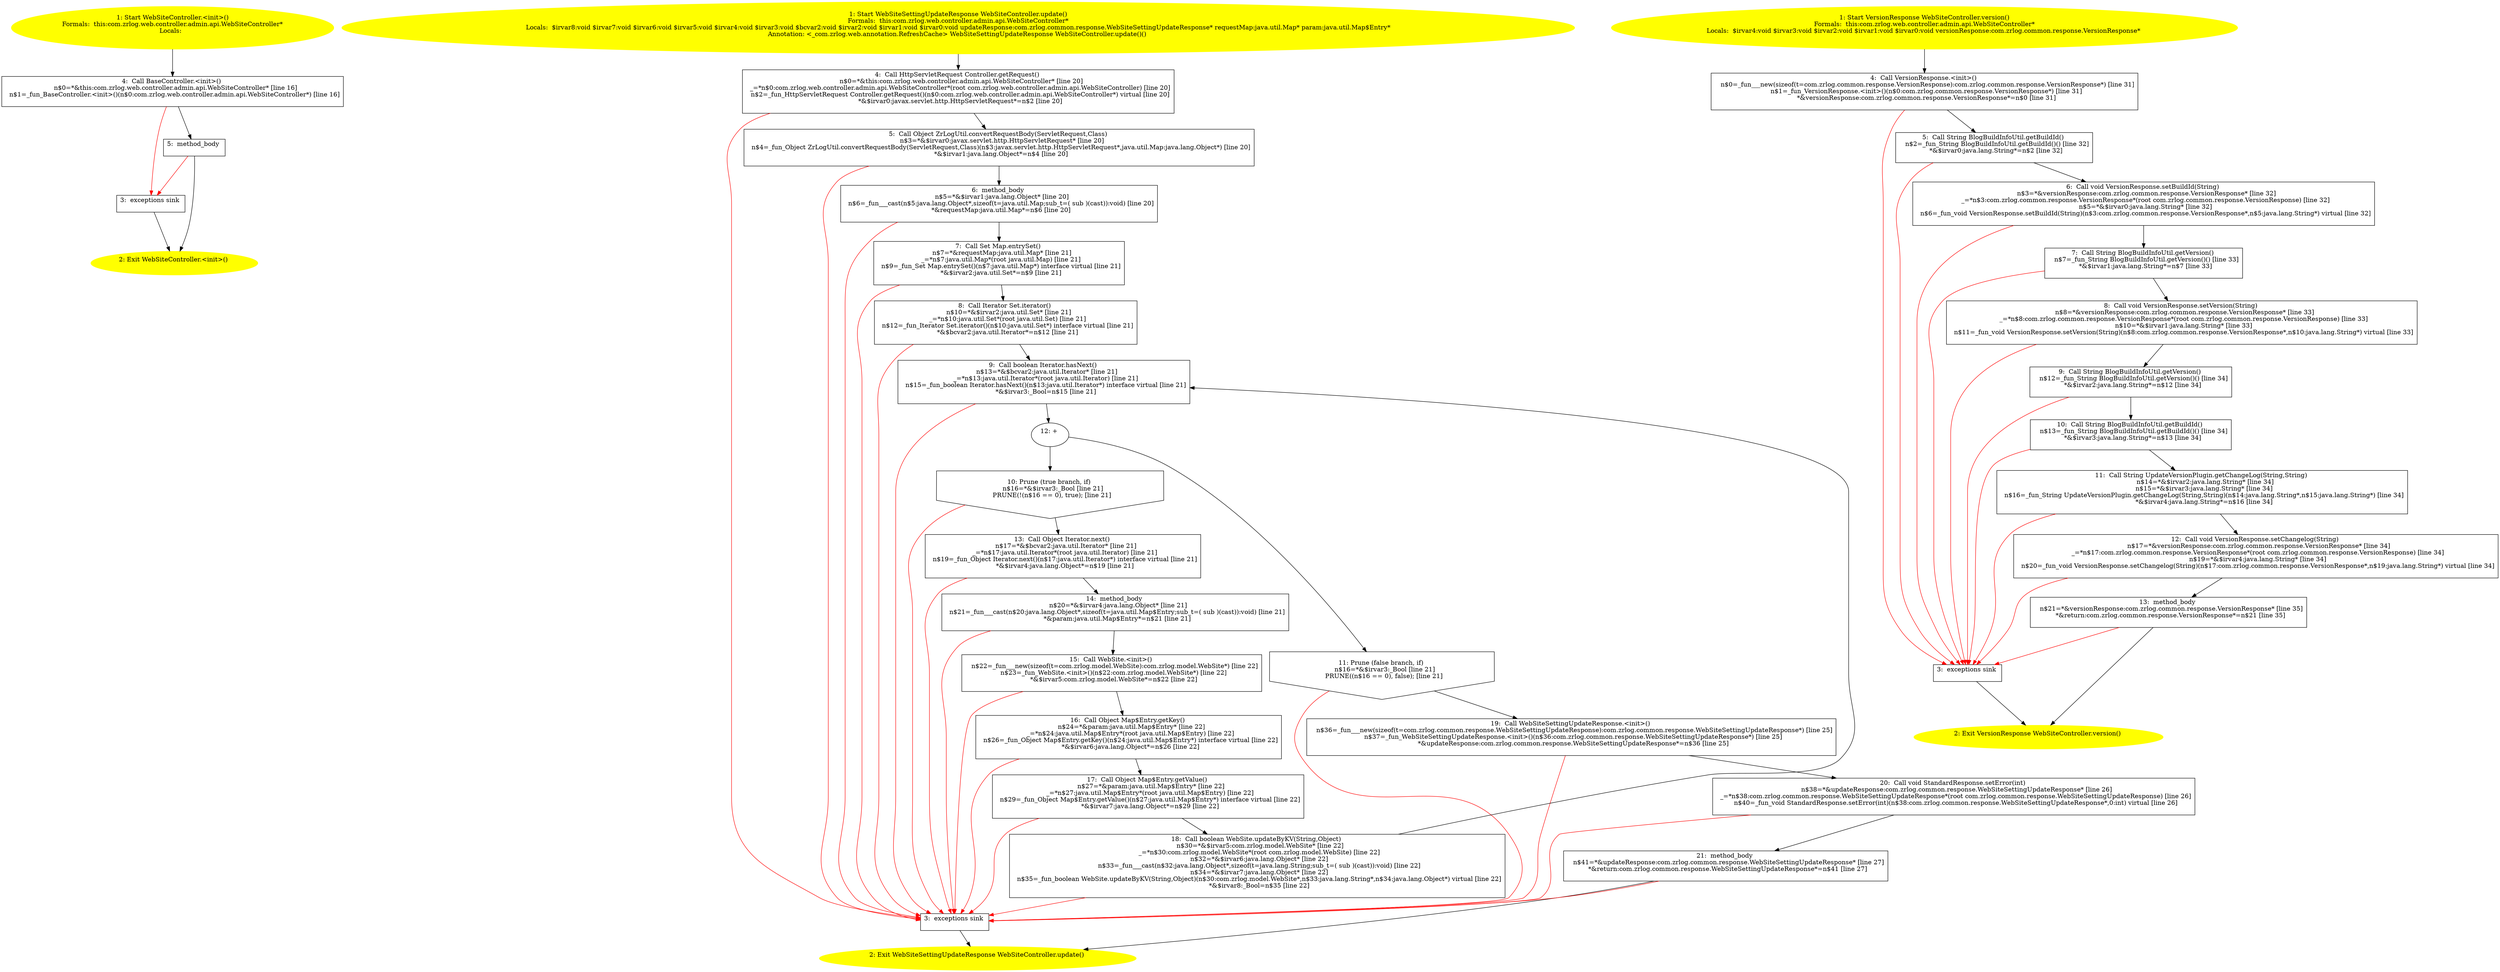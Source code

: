 /* @generated */
digraph cfg {
"com.zrlog.web.controller.admin.api.WebSiteController.<init>().8cb5ba201416050b41a0b7d22c60a937_1" [label="1: Start WebSiteController.<init>()\nFormals:  this:com.zrlog.web.controller.admin.api.WebSiteController*\nLocals:  \n  " color=yellow style=filled]
	

	 "com.zrlog.web.controller.admin.api.WebSiteController.<init>().8cb5ba201416050b41a0b7d22c60a937_1" -> "com.zrlog.web.controller.admin.api.WebSiteController.<init>().8cb5ba201416050b41a0b7d22c60a937_4" ;
"com.zrlog.web.controller.admin.api.WebSiteController.<init>().8cb5ba201416050b41a0b7d22c60a937_2" [label="2: Exit WebSiteController.<init>() \n  " color=yellow style=filled]
	

"com.zrlog.web.controller.admin.api.WebSiteController.<init>().8cb5ba201416050b41a0b7d22c60a937_3" [label="3:  exceptions sink \n  " shape="box"]
	

	 "com.zrlog.web.controller.admin.api.WebSiteController.<init>().8cb5ba201416050b41a0b7d22c60a937_3" -> "com.zrlog.web.controller.admin.api.WebSiteController.<init>().8cb5ba201416050b41a0b7d22c60a937_2" ;
"com.zrlog.web.controller.admin.api.WebSiteController.<init>().8cb5ba201416050b41a0b7d22c60a937_4" [label="4:  Call BaseController.<init>() \n   n$0=*&this:com.zrlog.web.controller.admin.api.WebSiteController* [line 16]\n  n$1=_fun_BaseController.<init>()(n$0:com.zrlog.web.controller.admin.api.WebSiteController*) [line 16]\n " shape="box"]
	

	 "com.zrlog.web.controller.admin.api.WebSiteController.<init>().8cb5ba201416050b41a0b7d22c60a937_4" -> "com.zrlog.web.controller.admin.api.WebSiteController.<init>().8cb5ba201416050b41a0b7d22c60a937_5" ;
	 "com.zrlog.web.controller.admin.api.WebSiteController.<init>().8cb5ba201416050b41a0b7d22c60a937_4" -> "com.zrlog.web.controller.admin.api.WebSiteController.<init>().8cb5ba201416050b41a0b7d22c60a937_3" [color="red" ];
"com.zrlog.web.controller.admin.api.WebSiteController.<init>().8cb5ba201416050b41a0b7d22c60a937_5" [label="5:  method_body \n  " shape="box"]
	

	 "com.zrlog.web.controller.admin.api.WebSiteController.<init>().8cb5ba201416050b41a0b7d22c60a937_5" -> "com.zrlog.web.controller.admin.api.WebSiteController.<init>().8cb5ba201416050b41a0b7d22c60a937_2" ;
	 "com.zrlog.web.controller.admin.api.WebSiteController.<init>().8cb5ba201416050b41a0b7d22c60a937_5" -> "com.zrlog.web.controller.admin.api.WebSiteController.<init>().8cb5ba201416050b41a0b7d22c60a937_3" [color="red" ];
"com.zrlog.web.controller.admin.api.WebSiteController.update():com.zrlog.common.response.WebSiteSetti.6b74dd22de99e3f663ff721da233ac40_1" [label="1: Start WebSiteSettingUpdateResponse WebSiteController.update()\nFormals:  this:com.zrlog.web.controller.admin.api.WebSiteController*\nLocals:  $irvar8:void $irvar7:void $irvar6:void $irvar5:void $irvar4:void $irvar3:void $bcvar2:void $irvar2:void $irvar1:void $irvar0:void updateResponse:com.zrlog.common.response.WebSiteSettingUpdateResponse* requestMap:java.util.Map* param:java.util.Map$Entry*\nAnnotation: <_com.zrlog.web.annotation.RefreshCache> WebSiteSettingUpdateResponse WebSiteController.update()() \n  " color=yellow style=filled]
	

	 "com.zrlog.web.controller.admin.api.WebSiteController.update():com.zrlog.common.response.WebSiteSetti.6b74dd22de99e3f663ff721da233ac40_1" -> "com.zrlog.web.controller.admin.api.WebSiteController.update():com.zrlog.common.response.WebSiteSetti.6b74dd22de99e3f663ff721da233ac40_4" ;
"com.zrlog.web.controller.admin.api.WebSiteController.update():com.zrlog.common.response.WebSiteSetti.6b74dd22de99e3f663ff721da233ac40_2" [label="2: Exit WebSiteSettingUpdateResponse WebSiteController.update() \n  " color=yellow style=filled]
	

"com.zrlog.web.controller.admin.api.WebSiteController.update():com.zrlog.common.response.WebSiteSetti.6b74dd22de99e3f663ff721da233ac40_3" [label="3:  exceptions sink \n  " shape="box"]
	

	 "com.zrlog.web.controller.admin.api.WebSiteController.update():com.zrlog.common.response.WebSiteSetti.6b74dd22de99e3f663ff721da233ac40_3" -> "com.zrlog.web.controller.admin.api.WebSiteController.update():com.zrlog.common.response.WebSiteSetti.6b74dd22de99e3f663ff721da233ac40_2" ;
"com.zrlog.web.controller.admin.api.WebSiteController.update():com.zrlog.common.response.WebSiteSetti.6b74dd22de99e3f663ff721da233ac40_4" [label="4:  Call HttpServletRequest Controller.getRequest() \n   n$0=*&this:com.zrlog.web.controller.admin.api.WebSiteController* [line 20]\n  _=*n$0:com.zrlog.web.controller.admin.api.WebSiteController*(root com.zrlog.web.controller.admin.api.WebSiteController) [line 20]\n  n$2=_fun_HttpServletRequest Controller.getRequest()(n$0:com.zrlog.web.controller.admin.api.WebSiteController*) virtual [line 20]\n  *&$irvar0:javax.servlet.http.HttpServletRequest*=n$2 [line 20]\n " shape="box"]
	

	 "com.zrlog.web.controller.admin.api.WebSiteController.update():com.zrlog.common.response.WebSiteSetti.6b74dd22de99e3f663ff721da233ac40_4" -> "com.zrlog.web.controller.admin.api.WebSiteController.update():com.zrlog.common.response.WebSiteSetti.6b74dd22de99e3f663ff721da233ac40_5" ;
	 "com.zrlog.web.controller.admin.api.WebSiteController.update():com.zrlog.common.response.WebSiteSetti.6b74dd22de99e3f663ff721da233ac40_4" -> "com.zrlog.web.controller.admin.api.WebSiteController.update():com.zrlog.common.response.WebSiteSetti.6b74dd22de99e3f663ff721da233ac40_3" [color="red" ];
"com.zrlog.web.controller.admin.api.WebSiteController.update():com.zrlog.common.response.WebSiteSetti.6b74dd22de99e3f663ff721da233ac40_5" [label="5:  Call Object ZrLogUtil.convertRequestBody(ServletRequest,Class) \n   n$3=*&$irvar0:javax.servlet.http.HttpServletRequest* [line 20]\n  n$4=_fun_Object ZrLogUtil.convertRequestBody(ServletRequest,Class)(n$3:javax.servlet.http.HttpServletRequest*,java.util.Map:java.lang.Object*) [line 20]\n  *&$irvar1:java.lang.Object*=n$4 [line 20]\n " shape="box"]
	

	 "com.zrlog.web.controller.admin.api.WebSiteController.update():com.zrlog.common.response.WebSiteSetti.6b74dd22de99e3f663ff721da233ac40_5" -> "com.zrlog.web.controller.admin.api.WebSiteController.update():com.zrlog.common.response.WebSiteSetti.6b74dd22de99e3f663ff721da233ac40_6" ;
	 "com.zrlog.web.controller.admin.api.WebSiteController.update():com.zrlog.common.response.WebSiteSetti.6b74dd22de99e3f663ff721da233ac40_5" -> "com.zrlog.web.controller.admin.api.WebSiteController.update():com.zrlog.common.response.WebSiteSetti.6b74dd22de99e3f663ff721da233ac40_3" [color="red" ];
"com.zrlog.web.controller.admin.api.WebSiteController.update():com.zrlog.common.response.WebSiteSetti.6b74dd22de99e3f663ff721da233ac40_6" [label="6:  method_body \n   n$5=*&$irvar1:java.lang.Object* [line 20]\n  n$6=_fun___cast(n$5:java.lang.Object*,sizeof(t=java.util.Map;sub_t=( sub )(cast)):void) [line 20]\n  *&requestMap:java.util.Map*=n$6 [line 20]\n " shape="box"]
	

	 "com.zrlog.web.controller.admin.api.WebSiteController.update():com.zrlog.common.response.WebSiteSetti.6b74dd22de99e3f663ff721da233ac40_6" -> "com.zrlog.web.controller.admin.api.WebSiteController.update():com.zrlog.common.response.WebSiteSetti.6b74dd22de99e3f663ff721da233ac40_7" ;
	 "com.zrlog.web.controller.admin.api.WebSiteController.update():com.zrlog.common.response.WebSiteSetti.6b74dd22de99e3f663ff721da233ac40_6" -> "com.zrlog.web.controller.admin.api.WebSiteController.update():com.zrlog.common.response.WebSiteSetti.6b74dd22de99e3f663ff721da233ac40_3" [color="red" ];
"com.zrlog.web.controller.admin.api.WebSiteController.update():com.zrlog.common.response.WebSiteSetti.6b74dd22de99e3f663ff721da233ac40_7" [label="7:  Call Set Map.entrySet() \n   n$7=*&requestMap:java.util.Map* [line 21]\n  _=*n$7:java.util.Map*(root java.util.Map) [line 21]\n  n$9=_fun_Set Map.entrySet()(n$7:java.util.Map*) interface virtual [line 21]\n  *&$irvar2:java.util.Set*=n$9 [line 21]\n " shape="box"]
	

	 "com.zrlog.web.controller.admin.api.WebSiteController.update():com.zrlog.common.response.WebSiteSetti.6b74dd22de99e3f663ff721da233ac40_7" -> "com.zrlog.web.controller.admin.api.WebSiteController.update():com.zrlog.common.response.WebSiteSetti.6b74dd22de99e3f663ff721da233ac40_8" ;
	 "com.zrlog.web.controller.admin.api.WebSiteController.update():com.zrlog.common.response.WebSiteSetti.6b74dd22de99e3f663ff721da233ac40_7" -> "com.zrlog.web.controller.admin.api.WebSiteController.update():com.zrlog.common.response.WebSiteSetti.6b74dd22de99e3f663ff721da233ac40_3" [color="red" ];
"com.zrlog.web.controller.admin.api.WebSiteController.update():com.zrlog.common.response.WebSiteSetti.6b74dd22de99e3f663ff721da233ac40_8" [label="8:  Call Iterator Set.iterator() \n   n$10=*&$irvar2:java.util.Set* [line 21]\n  _=*n$10:java.util.Set*(root java.util.Set) [line 21]\n  n$12=_fun_Iterator Set.iterator()(n$10:java.util.Set*) interface virtual [line 21]\n  *&$bcvar2:java.util.Iterator*=n$12 [line 21]\n " shape="box"]
	

	 "com.zrlog.web.controller.admin.api.WebSiteController.update():com.zrlog.common.response.WebSiteSetti.6b74dd22de99e3f663ff721da233ac40_8" -> "com.zrlog.web.controller.admin.api.WebSiteController.update():com.zrlog.common.response.WebSiteSetti.6b74dd22de99e3f663ff721da233ac40_9" ;
	 "com.zrlog.web.controller.admin.api.WebSiteController.update():com.zrlog.common.response.WebSiteSetti.6b74dd22de99e3f663ff721da233ac40_8" -> "com.zrlog.web.controller.admin.api.WebSiteController.update():com.zrlog.common.response.WebSiteSetti.6b74dd22de99e3f663ff721da233ac40_3" [color="red" ];
"com.zrlog.web.controller.admin.api.WebSiteController.update():com.zrlog.common.response.WebSiteSetti.6b74dd22de99e3f663ff721da233ac40_9" [label="9:  Call boolean Iterator.hasNext() \n   n$13=*&$bcvar2:java.util.Iterator* [line 21]\n  _=*n$13:java.util.Iterator*(root java.util.Iterator) [line 21]\n  n$15=_fun_boolean Iterator.hasNext()(n$13:java.util.Iterator*) interface virtual [line 21]\n  *&$irvar3:_Bool=n$15 [line 21]\n " shape="box"]
	

	 "com.zrlog.web.controller.admin.api.WebSiteController.update():com.zrlog.common.response.WebSiteSetti.6b74dd22de99e3f663ff721da233ac40_9" -> "com.zrlog.web.controller.admin.api.WebSiteController.update():com.zrlog.common.response.WebSiteSetti.6b74dd22de99e3f663ff721da233ac40_12" ;
	 "com.zrlog.web.controller.admin.api.WebSiteController.update():com.zrlog.common.response.WebSiteSetti.6b74dd22de99e3f663ff721da233ac40_9" -> "com.zrlog.web.controller.admin.api.WebSiteController.update():com.zrlog.common.response.WebSiteSetti.6b74dd22de99e3f663ff721da233ac40_3" [color="red" ];
"com.zrlog.web.controller.admin.api.WebSiteController.update():com.zrlog.common.response.WebSiteSetti.6b74dd22de99e3f663ff721da233ac40_10" [label="10: Prune (true branch, if) \n   n$16=*&$irvar3:_Bool [line 21]\n  PRUNE(!(n$16 == 0), true); [line 21]\n " shape="invhouse"]
	

	 "com.zrlog.web.controller.admin.api.WebSiteController.update():com.zrlog.common.response.WebSiteSetti.6b74dd22de99e3f663ff721da233ac40_10" -> "com.zrlog.web.controller.admin.api.WebSiteController.update():com.zrlog.common.response.WebSiteSetti.6b74dd22de99e3f663ff721da233ac40_13" ;
	 "com.zrlog.web.controller.admin.api.WebSiteController.update():com.zrlog.common.response.WebSiteSetti.6b74dd22de99e3f663ff721da233ac40_10" -> "com.zrlog.web.controller.admin.api.WebSiteController.update():com.zrlog.common.response.WebSiteSetti.6b74dd22de99e3f663ff721da233ac40_3" [color="red" ];
"com.zrlog.web.controller.admin.api.WebSiteController.update():com.zrlog.common.response.WebSiteSetti.6b74dd22de99e3f663ff721da233ac40_11" [label="11: Prune (false branch, if) \n   n$16=*&$irvar3:_Bool [line 21]\n  PRUNE((n$16 == 0), false); [line 21]\n " shape="invhouse"]
	

	 "com.zrlog.web.controller.admin.api.WebSiteController.update():com.zrlog.common.response.WebSiteSetti.6b74dd22de99e3f663ff721da233ac40_11" -> "com.zrlog.web.controller.admin.api.WebSiteController.update():com.zrlog.common.response.WebSiteSetti.6b74dd22de99e3f663ff721da233ac40_19" ;
	 "com.zrlog.web.controller.admin.api.WebSiteController.update():com.zrlog.common.response.WebSiteSetti.6b74dd22de99e3f663ff721da233ac40_11" -> "com.zrlog.web.controller.admin.api.WebSiteController.update():com.zrlog.common.response.WebSiteSetti.6b74dd22de99e3f663ff721da233ac40_3" [color="red" ];
"com.zrlog.web.controller.admin.api.WebSiteController.update():com.zrlog.common.response.WebSiteSetti.6b74dd22de99e3f663ff721da233ac40_12" [label="12: + \n  " ]
	

	 "com.zrlog.web.controller.admin.api.WebSiteController.update():com.zrlog.common.response.WebSiteSetti.6b74dd22de99e3f663ff721da233ac40_12" -> "com.zrlog.web.controller.admin.api.WebSiteController.update():com.zrlog.common.response.WebSiteSetti.6b74dd22de99e3f663ff721da233ac40_10" ;
	 "com.zrlog.web.controller.admin.api.WebSiteController.update():com.zrlog.common.response.WebSiteSetti.6b74dd22de99e3f663ff721da233ac40_12" -> "com.zrlog.web.controller.admin.api.WebSiteController.update():com.zrlog.common.response.WebSiteSetti.6b74dd22de99e3f663ff721da233ac40_11" ;
"com.zrlog.web.controller.admin.api.WebSiteController.update():com.zrlog.common.response.WebSiteSetti.6b74dd22de99e3f663ff721da233ac40_13" [label="13:  Call Object Iterator.next() \n   n$17=*&$bcvar2:java.util.Iterator* [line 21]\n  _=*n$17:java.util.Iterator*(root java.util.Iterator) [line 21]\n  n$19=_fun_Object Iterator.next()(n$17:java.util.Iterator*) interface virtual [line 21]\n  *&$irvar4:java.lang.Object*=n$19 [line 21]\n " shape="box"]
	

	 "com.zrlog.web.controller.admin.api.WebSiteController.update():com.zrlog.common.response.WebSiteSetti.6b74dd22de99e3f663ff721da233ac40_13" -> "com.zrlog.web.controller.admin.api.WebSiteController.update():com.zrlog.common.response.WebSiteSetti.6b74dd22de99e3f663ff721da233ac40_14" ;
	 "com.zrlog.web.controller.admin.api.WebSiteController.update():com.zrlog.common.response.WebSiteSetti.6b74dd22de99e3f663ff721da233ac40_13" -> "com.zrlog.web.controller.admin.api.WebSiteController.update():com.zrlog.common.response.WebSiteSetti.6b74dd22de99e3f663ff721da233ac40_3" [color="red" ];
"com.zrlog.web.controller.admin.api.WebSiteController.update():com.zrlog.common.response.WebSiteSetti.6b74dd22de99e3f663ff721da233ac40_14" [label="14:  method_body \n   n$20=*&$irvar4:java.lang.Object* [line 21]\n  n$21=_fun___cast(n$20:java.lang.Object*,sizeof(t=java.util.Map$Entry;sub_t=( sub )(cast)):void) [line 21]\n  *&param:java.util.Map$Entry*=n$21 [line 21]\n " shape="box"]
	

	 "com.zrlog.web.controller.admin.api.WebSiteController.update():com.zrlog.common.response.WebSiteSetti.6b74dd22de99e3f663ff721da233ac40_14" -> "com.zrlog.web.controller.admin.api.WebSiteController.update():com.zrlog.common.response.WebSiteSetti.6b74dd22de99e3f663ff721da233ac40_15" ;
	 "com.zrlog.web.controller.admin.api.WebSiteController.update():com.zrlog.common.response.WebSiteSetti.6b74dd22de99e3f663ff721da233ac40_14" -> "com.zrlog.web.controller.admin.api.WebSiteController.update():com.zrlog.common.response.WebSiteSetti.6b74dd22de99e3f663ff721da233ac40_3" [color="red" ];
"com.zrlog.web.controller.admin.api.WebSiteController.update():com.zrlog.common.response.WebSiteSetti.6b74dd22de99e3f663ff721da233ac40_15" [label="15:  Call WebSite.<init>() \n   n$22=_fun___new(sizeof(t=com.zrlog.model.WebSite):com.zrlog.model.WebSite*) [line 22]\n  n$23=_fun_WebSite.<init>()(n$22:com.zrlog.model.WebSite*) [line 22]\n  *&$irvar5:com.zrlog.model.WebSite*=n$22 [line 22]\n " shape="box"]
	

	 "com.zrlog.web.controller.admin.api.WebSiteController.update():com.zrlog.common.response.WebSiteSetti.6b74dd22de99e3f663ff721da233ac40_15" -> "com.zrlog.web.controller.admin.api.WebSiteController.update():com.zrlog.common.response.WebSiteSetti.6b74dd22de99e3f663ff721da233ac40_16" ;
	 "com.zrlog.web.controller.admin.api.WebSiteController.update():com.zrlog.common.response.WebSiteSetti.6b74dd22de99e3f663ff721da233ac40_15" -> "com.zrlog.web.controller.admin.api.WebSiteController.update():com.zrlog.common.response.WebSiteSetti.6b74dd22de99e3f663ff721da233ac40_3" [color="red" ];
"com.zrlog.web.controller.admin.api.WebSiteController.update():com.zrlog.common.response.WebSiteSetti.6b74dd22de99e3f663ff721da233ac40_16" [label="16:  Call Object Map$Entry.getKey() \n   n$24=*&param:java.util.Map$Entry* [line 22]\n  _=*n$24:java.util.Map$Entry*(root java.util.Map$Entry) [line 22]\n  n$26=_fun_Object Map$Entry.getKey()(n$24:java.util.Map$Entry*) interface virtual [line 22]\n  *&$irvar6:java.lang.Object*=n$26 [line 22]\n " shape="box"]
	

	 "com.zrlog.web.controller.admin.api.WebSiteController.update():com.zrlog.common.response.WebSiteSetti.6b74dd22de99e3f663ff721da233ac40_16" -> "com.zrlog.web.controller.admin.api.WebSiteController.update():com.zrlog.common.response.WebSiteSetti.6b74dd22de99e3f663ff721da233ac40_17" ;
	 "com.zrlog.web.controller.admin.api.WebSiteController.update():com.zrlog.common.response.WebSiteSetti.6b74dd22de99e3f663ff721da233ac40_16" -> "com.zrlog.web.controller.admin.api.WebSiteController.update():com.zrlog.common.response.WebSiteSetti.6b74dd22de99e3f663ff721da233ac40_3" [color="red" ];
"com.zrlog.web.controller.admin.api.WebSiteController.update():com.zrlog.common.response.WebSiteSetti.6b74dd22de99e3f663ff721da233ac40_17" [label="17:  Call Object Map$Entry.getValue() \n   n$27=*&param:java.util.Map$Entry* [line 22]\n  _=*n$27:java.util.Map$Entry*(root java.util.Map$Entry) [line 22]\n  n$29=_fun_Object Map$Entry.getValue()(n$27:java.util.Map$Entry*) interface virtual [line 22]\n  *&$irvar7:java.lang.Object*=n$29 [line 22]\n " shape="box"]
	

	 "com.zrlog.web.controller.admin.api.WebSiteController.update():com.zrlog.common.response.WebSiteSetti.6b74dd22de99e3f663ff721da233ac40_17" -> "com.zrlog.web.controller.admin.api.WebSiteController.update():com.zrlog.common.response.WebSiteSetti.6b74dd22de99e3f663ff721da233ac40_18" ;
	 "com.zrlog.web.controller.admin.api.WebSiteController.update():com.zrlog.common.response.WebSiteSetti.6b74dd22de99e3f663ff721da233ac40_17" -> "com.zrlog.web.controller.admin.api.WebSiteController.update():com.zrlog.common.response.WebSiteSetti.6b74dd22de99e3f663ff721da233ac40_3" [color="red" ];
"com.zrlog.web.controller.admin.api.WebSiteController.update():com.zrlog.common.response.WebSiteSetti.6b74dd22de99e3f663ff721da233ac40_18" [label="18:  Call boolean WebSite.updateByKV(String,Object) \n   n$30=*&$irvar5:com.zrlog.model.WebSite* [line 22]\n  _=*n$30:com.zrlog.model.WebSite*(root com.zrlog.model.WebSite) [line 22]\n  n$32=*&$irvar6:java.lang.Object* [line 22]\n  n$33=_fun___cast(n$32:java.lang.Object*,sizeof(t=java.lang.String;sub_t=( sub )(cast)):void) [line 22]\n  n$34=*&$irvar7:java.lang.Object* [line 22]\n  n$35=_fun_boolean WebSite.updateByKV(String,Object)(n$30:com.zrlog.model.WebSite*,n$33:java.lang.String*,n$34:java.lang.Object*) virtual [line 22]\n  *&$irvar8:_Bool=n$35 [line 22]\n " shape="box"]
	

	 "com.zrlog.web.controller.admin.api.WebSiteController.update():com.zrlog.common.response.WebSiteSetti.6b74dd22de99e3f663ff721da233ac40_18" -> "com.zrlog.web.controller.admin.api.WebSiteController.update():com.zrlog.common.response.WebSiteSetti.6b74dd22de99e3f663ff721da233ac40_9" ;
	 "com.zrlog.web.controller.admin.api.WebSiteController.update():com.zrlog.common.response.WebSiteSetti.6b74dd22de99e3f663ff721da233ac40_18" -> "com.zrlog.web.controller.admin.api.WebSiteController.update():com.zrlog.common.response.WebSiteSetti.6b74dd22de99e3f663ff721da233ac40_3" [color="red" ];
"com.zrlog.web.controller.admin.api.WebSiteController.update():com.zrlog.common.response.WebSiteSetti.6b74dd22de99e3f663ff721da233ac40_19" [label="19:  Call WebSiteSettingUpdateResponse.<init>() \n   n$36=_fun___new(sizeof(t=com.zrlog.common.response.WebSiteSettingUpdateResponse):com.zrlog.common.response.WebSiteSettingUpdateResponse*) [line 25]\n  n$37=_fun_WebSiteSettingUpdateResponse.<init>()(n$36:com.zrlog.common.response.WebSiteSettingUpdateResponse*) [line 25]\n  *&updateResponse:com.zrlog.common.response.WebSiteSettingUpdateResponse*=n$36 [line 25]\n " shape="box"]
	

	 "com.zrlog.web.controller.admin.api.WebSiteController.update():com.zrlog.common.response.WebSiteSetti.6b74dd22de99e3f663ff721da233ac40_19" -> "com.zrlog.web.controller.admin.api.WebSiteController.update():com.zrlog.common.response.WebSiteSetti.6b74dd22de99e3f663ff721da233ac40_20" ;
	 "com.zrlog.web.controller.admin.api.WebSiteController.update():com.zrlog.common.response.WebSiteSetti.6b74dd22de99e3f663ff721da233ac40_19" -> "com.zrlog.web.controller.admin.api.WebSiteController.update():com.zrlog.common.response.WebSiteSetti.6b74dd22de99e3f663ff721da233ac40_3" [color="red" ];
"com.zrlog.web.controller.admin.api.WebSiteController.update():com.zrlog.common.response.WebSiteSetti.6b74dd22de99e3f663ff721da233ac40_20" [label="20:  Call void StandardResponse.setError(int) \n   n$38=*&updateResponse:com.zrlog.common.response.WebSiteSettingUpdateResponse* [line 26]\n  _=*n$38:com.zrlog.common.response.WebSiteSettingUpdateResponse*(root com.zrlog.common.response.WebSiteSettingUpdateResponse) [line 26]\n  n$40=_fun_void StandardResponse.setError(int)(n$38:com.zrlog.common.response.WebSiteSettingUpdateResponse*,0:int) virtual [line 26]\n " shape="box"]
	

	 "com.zrlog.web.controller.admin.api.WebSiteController.update():com.zrlog.common.response.WebSiteSetti.6b74dd22de99e3f663ff721da233ac40_20" -> "com.zrlog.web.controller.admin.api.WebSiteController.update():com.zrlog.common.response.WebSiteSetti.6b74dd22de99e3f663ff721da233ac40_21" ;
	 "com.zrlog.web.controller.admin.api.WebSiteController.update():com.zrlog.common.response.WebSiteSetti.6b74dd22de99e3f663ff721da233ac40_20" -> "com.zrlog.web.controller.admin.api.WebSiteController.update():com.zrlog.common.response.WebSiteSetti.6b74dd22de99e3f663ff721da233ac40_3" [color="red" ];
"com.zrlog.web.controller.admin.api.WebSiteController.update():com.zrlog.common.response.WebSiteSetti.6b74dd22de99e3f663ff721da233ac40_21" [label="21:  method_body \n   n$41=*&updateResponse:com.zrlog.common.response.WebSiteSettingUpdateResponse* [line 27]\n  *&return:com.zrlog.common.response.WebSiteSettingUpdateResponse*=n$41 [line 27]\n " shape="box"]
	

	 "com.zrlog.web.controller.admin.api.WebSiteController.update():com.zrlog.common.response.WebSiteSetti.6b74dd22de99e3f663ff721da233ac40_21" -> "com.zrlog.web.controller.admin.api.WebSiteController.update():com.zrlog.common.response.WebSiteSetti.6b74dd22de99e3f663ff721da233ac40_2" ;
	 "com.zrlog.web.controller.admin.api.WebSiteController.update():com.zrlog.common.response.WebSiteSetti.6b74dd22de99e3f663ff721da233ac40_21" -> "com.zrlog.web.controller.admin.api.WebSiteController.update():com.zrlog.common.response.WebSiteSetti.6b74dd22de99e3f663ff721da233ac40_3" [color="red" ];
"com.zrlog.web.controller.admin.api.WebSiteController.version():com.zrlog.common.response.VersionResp.ef05bcc54c6116f5ee92380b529276fb_1" [label="1: Start VersionResponse WebSiteController.version()\nFormals:  this:com.zrlog.web.controller.admin.api.WebSiteController*\nLocals:  $irvar4:void $irvar3:void $irvar2:void $irvar1:void $irvar0:void versionResponse:com.zrlog.common.response.VersionResponse* \n  " color=yellow style=filled]
	

	 "com.zrlog.web.controller.admin.api.WebSiteController.version():com.zrlog.common.response.VersionResp.ef05bcc54c6116f5ee92380b529276fb_1" -> "com.zrlog.web.controller.admin.api.WebSiteController.version():com.zrlog.common.response.VersionResp.ef05bcc54c6116f5ee92380b529276fb_4" ;
"com.zrlog.web.controller.admin.api.WebSiteController.version():com.zrlog.common.response.VersionResp.ef05bcc54c6116f5ee92380b529276fb_2" [label="2: Exit VersionResponse WebSiteController.version() \n  " color=yellow style=filled]
	

"com.zrlog.web.controller.admin.api.WebSiteController.version():com.zrlog.common.response.VersionResp.ef05bcc54c6116f5ee92380b529276fb_3" [label="3:  exceptions sink \n  " shape="box"]
	

	 "com.zrlog.web.controller.admin.api.WebSiteController.version():com.zrlog.common.response.VersionResp.ef05bcc54c6116f5ee92380b529276fb_3" -> "com.zrlog.web.controller.admin.api.WebSiteController.version():com.zrlog.common.response.VersionResp.ef05bcc54c6116f5ee92380b529276fb_2" ;
"com.zrlog.web.controller.admin.api.WebSiteController.version():com.zrlog.common.response.VersionResp.ef05bcc54c6116f5ee92380b529276fb_4" [label="4:  Call VersionResponse.<init>() \n   n$0=_fun___new(sizeof(t=com.zrlog.common.response.VersionResponse):com.zrlog.common.response.VersionResponse*) [line 31]\n  n$1=_fun_VersionResponse.<init>()(n$0:com.zrlog.common.response.VersionResponse*) [line 31]\n  *&versionResponse:com.zrlog.common.response.VersionResponse*=n$0 [line 31]\n " shape="box"]
	

	 "com.zrlog.web.controller.admin.api.WebSiteController.version():com.zrlog.common.response.VersionResp.ef05bcc54c6116f5ee92380b529276fb_4" -> "com.zrlog.web.controller.admin.api.WebSiteController.version():com.zrlog.common.response.VersionResp.ef05bcc54c6116f5ee92380b529276fb_5" ;
	 "com.zrlog.web.controller.admin.api.WebSiteController.version():com.zrlog.common.response.VersionResp.ef05bcc54c6116f5ee92380b529276fb_4" -> "com.zrlog.web.controller.admin.api.WebSiteController.version():com.zrlog.common.response.VersionResp.ef05bcc54c6116f5ee92380b529276fb_3" [color="red" ];
"com.zrlog.web.controller.admin.api.WebSiteController.version():com.zrlog.common.response.VersionResp.ef05bcc54c6116f5ee92380b529276fb_5" [label="5:  Call String BlogBuildInfoUtil.getBuildId() \n   n$2=_fun_String BlogBuildInfoUtil.getBuildId()() [line 32]\n  *&$irvar0:java.lang.String*=n$2 [line 32]\n " shape="box"]
	

	 "com.zrlog.web.controller.admin.api.WebSiteController.version():com.zrlog.common.response.VersionResp.ef05bcc54c6116f5ee92380b529276fb_5" -> "com.zrlog.web.controller.admin.api.WebSiteController.version():com.zrlog.common.response.VersionResp.ef05bcc54c6116f5ee92380b529276fb_6" ;
	 "com.zrlog.web.controller.admin.api.WebSiteController.version():com.zrlog.common.response.VersionResp.ef05bcc54c6116f5ee92380b529276fb_5" -> "com.zrlog.web.controller.admin.api.WebSiteController.version():com.zrlog.common.response.VersionResp.ef05bcc54c6116f5ee92380b529276fb_3" [color="red" ];
"com.zrlog.web.controller.admin.api.WebSiteController.version():com.zrlog.common.response.VersionResp.ef05bcc54c6116f5ee92380b529276fb_6" [label="6:  Call void VersionResponse.setBuildId(String) \n   n$3=*&versionResponse:com.zrlog.common.response.VersionResponse* [line 32]\n  _=*n$3:com.zrlog.common.response.VersionResponse*(root com.zrlog.common.response.VersionResponse) [line 32]\n  n$5=*&$irvar0:java.lang.String* [line 32]\n  n$6=_fun_void VersionResponse.setBuildId(String)(n$3:com.zrlog.common.response.VersionResponse*,n$5:java.lang.String*) virtual [line 32]\n " shape="box"]
	

	 "com.zrlog.web.controller.admin.api.WebSiteController.version():com.zrlog.common.response.VersionResp.ef05bcc54c6116f5ee92380b529276fb_6" -> "com.zrlog.web.controller.admin.api.WebSiteController.version():com.zrlog.common.response.VersionResp.ef05bcc54c6116f5ee92380b529276fb_7" ;
	 "com.zrlog.web.controller.admin.api.WebSiteController.version():com.zrlog.common.response.VersionResp.ef05bcc54c6116f5ee92380b529276fb_6" -> "com.zrlog.web.controller.admin.api.WebSiteController.version():com.zrlog.common.response.VersionResp.ef05bcc54c6116f5ee92380b529276fb_3" [color="red" ];
"com.zrlog.web.controller.admin.api.WebSiteController.version():com.zrlog.common.response.VersionResp.ef05bcc54c6116f5ee92380b529276fb_7" [label="7:  Call String BlogBuildInfoUtil.getVersion() \n   n$7=_fun_String BlogBuildInfoUtil.getVersion()() [line 33]\n  *&$irvar1:java.lang.String*=n$7 [line 33]\n " shape="box"]
	

	 "com.zrlog.web.controller.admin.api.WebSiteController.version():com.zrlog.common.response.VersionResp.ef05bcc54c6116f5ee92380b529276fb_7" -> "com.zrlog.web.controller.admin.api.WebSiteController.version():com.zrlog.common.response.VersionResp.ef05bcc54c6116f5ee92380b529276fb_8" ;
	 "com.zrlog.web.controller.admin.api.WebSiteController.version():com.zrlog.common.response.VersionResp.ef05bcc54c6116f5ee92380b529276fb_7" -> "com.zrlog.web.controller.admin.api.WebSiteController.version():com.zrlog.common.response.VersionResp.ef05bcc54c6116f5ee92380b529276fb_3" [color="red" ];
"com.zrlog.web.controller.admin.api.WebSiteController.version():com.zrlog.common.response.VersionResp.ef05bcc54c6116f5ee92380b529276fb_8" [label="8:  Call void VersionResponse.setVersion(String) \n   n$8=*&versionResponse:com.zrlog.common.response.VersionResponse* [line 33]\n  _=*n$8:com.zrlog.common.response.VersionResponse*(root com.zrlog.common.response.VersionResponse) [line 33]\n  n$10=*&$irvar1:java.lang.String* [line 33]\n  n$11=_fun_void VersionResponse.setVersion(String)(n$8:com.zrlog.common.response.VersionResponse*,n$10:java.lang.String*) virtual [line 33]\n " shape="box"]
	

	 "com.zrlog.web.controller.admin.api.WebSiteController.version():com.zrlog.common.response.VersionResp.ef05bcc54c6116f5ee92380b529276fb_8" -> "com.zrlog.web.controller.admin.api.WebSiteController.version():com.zrlog.common.response.VersionResp.ef05bcc54c6116f5ee92380b529276fb_9" ;
	 "com.zrlog.web.controller.admin.api.WebSiteController.version():com.zrlog.common.response.VersionResp.ef05bcc54c6116f5ee92380b529276fb_8" -> "com.zrlog.web.controller.admin.api.WebSiteController.version():com.zrlog.common.response.VersionResp.ef05bcc54c6116f5ee92380b529276fb_3" [color="red" ];
"com.zrlog.web.controller.admin.api.WebSiteController.version():com.zrlog.common.response.VersionResp.ef05bcc54c6116f5ee92380b529276fb_9" [label="9:  Call String BlogBuildInfoUtil.getVersion() \n   n$12=_fun_String BlogBuildInfoUtil.getVersion()() [line 34]\n  *&$irvar2:java.lang.String*=n$12 [line 34]\n " shape="box"]
	

	 "com.zrlog.web.controller.admin.api.WebSiteController.version():com.zrlog.common.response.VersionResp.ef05bcc54c6116f5ee92380b529276fb_9" -> "com.zrlog.web.controller.admin.api.WebSiteController.version():com.zrlog.common.response.VersionResp.ef05bcc54c6116f5ee92380b529276fb_10" ;
	 "com.zrlog.web.controller.admin.api.WebSiteController.version():com.zrlog.common.response.VersionResp.ef05bcc54c6116f5ee92380b529276fb_9" -> "com.zrlog.web.controller.admin.api.WebSiteController.version():com.zrlog.common.response.VersionResp.ef05bcc54c6116f5ee92380b529276fb_3" [color="red" ];
"com.zrlog.web.controller.admin.api.WebSiteController.version():com.zrlog.common.response.VersionResp.ef05bcc54c6116f5ee92380b529276fb_10" [label="10:  Call String BlogBuildInfoUtil.getBuildId() \n   n$13=_fun_String BlogBuildInfoUtil.getBuildId()() [line 34]\n  *&$irvar3:java.lang.String*=n$13 [line 34]\n " shape="box"]
	

	 "com.zrlog.web.controller.admin.api.WebSiteController.version():com.zrlog.common.response.VersionResp.ef05bcc54c6116f5ee92380b529276fb_10" -> "com.zrlog.web.controller.admin.api.WebSiteController.version():com.zrlog.common.response.VersionResp.ef05bcc54c6116f5ee92380b529276fb_11" ;
	 "com.zrlog.web.controller.admin.api.WebSiteController.version():com.zrlog.common.response.VersionResp.ef05bcc54c6116f5ee92380b529276fb_10" -> "com.zrlog.web.controller.admin.api.WebSiteController.version():com.zrlog.common.response.VersionResp.ef05bcc54c6116f5ee92380b529276fb_3" [color="red" ];
"com.zrlog.web.controller.admin.api.WebSiteController.version():com.zrlog.common.response.VersionResp.ef05bcc54c6116f5ee92380b529276fb_11" [label="11:  Call String UpdateVersionPlugin.getChangeLog(String,String) \n   n$14=*&$irvar2:java.lang.String* [line 34]\n  n$15=*&$irvar3:java.lang.String* [line 34]\n  n$16=_fun_String UpdateVersionPlugin.getChangeLog(String,String)(n$14:java.lang.String*,n$15:java.lang.String*) [line 34]\n  *&$irvar4:java.lang.String*=n$16 [line 34]\n " shape="box"]
	

	 "com.zrlog.web.controller.admin.api.WebSiteController.version():com.zrlog.common.response.VersionResp.ef05bcc54c6116f5ee92380b529276fb_11" -> "com.zrlog.web.controller.admin.api.WebSiteController.version():com.zrlog.common.response.VersionResp.ef05bcc54c6116f5ee92380b529276fb_12" ;
	 "com.zrlog.web.controller.admin.api.WebSiteController.version():com.zrlog.common.response.VersionResp.ef05bcc54c6116f5ee92380b529276fb_11" -> "com.zrlog.web.controller.admin.api.WebSiteController.version():com.zrlog.common.response.VersionResp.ef05bcc54c6116f5ee92380b529276fb_3" [color="red" ];
"com.zrlog.web.controller.admin.api.WebSiteController.version():com.zrlog.common.response.VersionResp.ef05bcc54c6116f5ee92380b529276fb_12" [label="12:  Call void VersionResponse.setChangelog(String) \n   n$17=*&versionResponse:com.zrlog.common.response.VersionResponse* [line 34]\n  _=*n$17:com.zrlog.common.response.VersionResponse*(root com.zrlog.common.response.VersionResponse) [line 34]\n  n$19=*&$irvar4:java.lang.String* [line 34]\n  n$20=_fun_void VersionResponse.setChangelog(String)(n$17:com.zrlog.common.response.VersionResponse*,n$19:java.lang.String*) virtual [line 34]\n " shape="box"]
	

	 "com.zrlog.web.controller.admin.api.WebSiteController.version():com.zrlog.common.response.VersionResp.ef05bcc54c6116f5ee92380b529276fb_12" -> "com.zrlog.web.controller.admin.api.WebSiteController.version():com.zrlog.common.response.VersionResp.ef05bcc54c6116f5ee92380b529276fb_13" ;
	 "com.zrlog.web.controller.admin.api.WebSiteController.version():com.zrlog.common.response.VersionResp.ef05bcc54c6116f5ee92380b529276fb_12" -> "com.zrlog.web.controller.admin.api.WebSiteController.version():com.zrlog.common.response.VersionResp.ef05bcc54c6116f5ee92380b529276fb_3" [color="red" ];
"com.zrlog.web.controller.admin.api.WebSiteController.version():com.zrlog.common.response.VersionResp.ef05bcc54c6116f5ee92380b529276fb_13" [label="13:  method_body \n   n$21=*&versionResponse:com.zrlog.common.response.VersionResponse* [line 35]\n  *&return:com.zrlog.common.response.VersionResponse*=n$21 [line 35]\n " shape="box"]
	

	 "com.zrlog.web.controller.admin.api.WebSiteController.version():com.zrlog.common.response.VersionResp.ef05bcc54c6116f5ee92380b529276fb_13" -> "com.zrlog.web.controller.admin.api.WebSiteController.version():com.zrlog.common.response.VersionResp.ef05bcc54c6116f5ee92380b529276fb_2" ;
	 "com.zrlog.web.controller.admin.api.WebSiteController.version():com.zrlog.common.response.VersionResp.ef05bcc54c6116f5ee92380b529276fb_13" -> "com.zrlog.web.controller.admin.api.WebSiteController.version():com.zrlog.common.response.VersionResp.ef05bcc54c6116f5ee92380b529276fb_3" [color="red" ];
}
